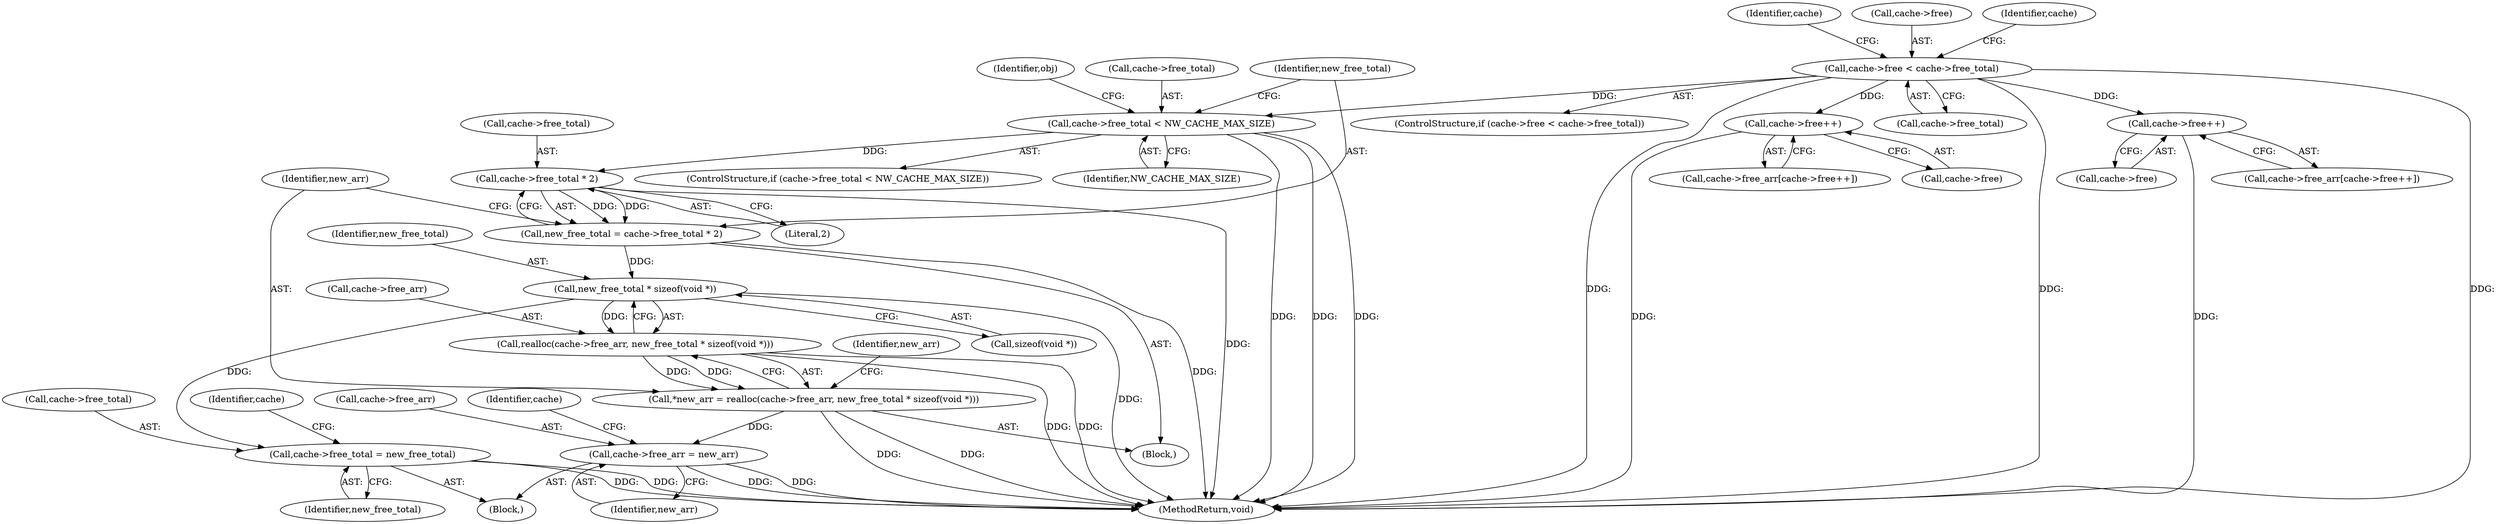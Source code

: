 digraph "0_viabtc_exchange_server_4a7c27bfe98f409623d4d857894d017ff0672cc9#diff-515c81af848352583bff286d6224875f_0@API" {
"1000105" [label="(Call,cache->free < cache->free_total)"];
"1000118" [label="(Call,cache->free++)"];
"1000125" [label="(Call,cache->free_total < NW_CACHE_MAX_SIZE)"];
"1000134" [label="(Call,cache->free_total * 2)"];
"1000132" [label="(Call,new_free_total = cache->free_total * 2)"];
"1000146" [label="(Call,new_free_total * sizeof(void *))"];
"1000142" [label="(Call,realloc(cache->free_arr, new_free_total * sizeof(void *)))"];
"1000140" [label="(Call,*new_arr = realloc(cache->free_arr, new_free_total * sizeof(void *)))"];
"1000158" [label="(Call,cache->free_arr = new_arr)"];
"1000153" [label="(Call,cache->free_total = new_free_total)"];
"1000168" [label="(Call,cache->free++)"];
"1000116" [label="(Identifier,cache)"];
"1000130" [label="(Block,)"];
"1000109" [label="(Call,cache->free_total)"];
"1000142" [label="(Call,realloc(cache->free_arr, new_free_total * sizeof(void *)))"];
"1000125" [label="(Call,cache->free_total < NW_CACHE_MAX_SIZE)"];
"1000138" [label="(Literal,2)"];
"1000106" [label="(Call,cache->free)"];
"1000151" [label="(Identifier,new_arr)"];
"1000114" [label="(Call,cache->free_arr[cache->free++])"];
"1000157" [label="(Identifier,new_free_total)"];
"1000180" [label="(Identifier,obj)"];
"1000166" [label="(Identifier,cache)"];
"1000127" [label="(Identifier,cache)"];
"1000119" [label="(Call,cache->free)"];
"1000124" [label="(ControlStructure,if (cache->free_total < NW_CACHE_MAX_SIZE))"];
"1000133" [label="(Identifier,new_free_total)"];
"1000118" [label="(Call,cache->free++)"];
"1000141" [label="(Identifier,new_arr)"];
"1000135" [label="(Call,cache->free_total)"];
"1000129" [label="(Identifier,NW_CACHE_MAX_SIZE)"];
"1000147" [label="(Identifier,new_free_total)"];
"1000168" [label="(Call,cache->free++)"];
"1000152" [label="(Block,)"];
"1000159" [label="(Call,cache->free_arr)"];
"1000158" [label="(Call,cache->free_arr = new_arr)"];
"1000181" [label="(MethodReturn,void)"];
"1000134" [label="(Call,cache->free_total * 2)"];
"1000148" [label="(Call,sizeof(void *))"];
"1000169" [label="(Call,cache->free)"];
"1000154" [label="(Call,cache->free_total)"];
"1000143" [label="(Call,cache->free_arr)"];
"1000162" [label="(Identifier,new_arr)"];
"1000160" [label="(Identifier,cache)"];
"1000164" [label="(Call,cache->free_arr[cache->free++])"];
"1000126" [label="(Call,cache->free_total)"];
"1000104" [label="(ControlStructure,if (cache->free < cache->free_total))"];
"1000132" [label="(Call,new_free_total = cache->free_total * 2)"];
"1000146" [label="(Call,new_free_total * sizeof(void *))"];
"1000153" [label="(Call,cache->free_total = new_free_total)"];
"1000105" [label="(Call,cache->free < cache->free_total)"];
"1000140" [label="(Call,*new_arr = realloc(cache->free_arr, new_free_total * sizeof(void *)))"];
"1000105" -> "1000104"  [label="AST: "];
"1000105" -> "1000109"  [label="CFG: "];
"1000106" -> "1000105"  [label="AST: "];
"1000109" -> "1000105"  [label="AST: "];
"1000116" -> "1000105"  [label="CFG: "];
"1000127" -> "1000105"  [label="CFG: "];
"1000105" -> "1000181"  [label="DDG: "];
"1000105" -> "1000181"  [label="DDG: "];
"1000105" -> "1000181"  [label="DDG: "];
"1000105" -> "1000118"  [label="DDG: "];
"1000105" -> "1000125"  [label="DDG: "];
"1000105" -> "1000168"  [label="DDG: "];
"1000118" -> "1000114"  [label="AST: "];
"1000118" -> "1000119"  [label="CFG: "];
"1000119" -> "1000118"  [label="AST: "];
"1000114" -> "1000118"  [label="CFG: "];
"1000118" -> "1000181"  [label="DDG: "];
"1000125" -> "1000124"  [label="AST: "];
"1000125" -> "1000129"  [label="CFG: "];
"1000126" -> "1000125"  [label="AST: "];
"1000129" -> "1000125"  [label="AST: "];
"1000133" -> "1000125"  [label="CFG: "];
"1000180" -> "1000125"  [label="CFG: "];
"1000125" -> "1000181"  [label="DDG: "];
"1000125" -> "1000181"  [label="DDG: "];
"1000125" -> "1000181"  [label="DDG: "];
"1000125" -> "1000134"  [label="DDG: "];
"1000134" -> "1000132"  [label="AST: "];
"1000134" -> "1000138"  [label="CFG: "];
"1000135" -> "1000134"  [label="AST: "];
"1000138" -> "1000134"  [label="AST: "];
"1000132" -> "1000134"  [label="CFG: "];
"1000134" -> "1000181"  [label="DDG: "];
"1000134" -> "1000132"  [label="DDG: "];
"1000134" -> "1000132"  [label="DDG: "];
"1000132" -> "1000130"  [label="AST: "];
"1000133" -> "1000132"  [label="AST: "];
"1000141" -> "1000132"  [label="CFG: "];
"1000132" -> "1000181"  [label="DDG: "];
"1000132" -> "1000146"  [label="DDG: "];
"1000146" -> "1000142"  [label="AST: "];
"1000146" -> "1000148"  [label="CFG: "];
"1000147" -> "1000146"  [label="AST: "];
"1000148" -> "1000146"  [label="AST: "];
"1000142" -> "1000146"  [label="CFG: "];
"1000146" -> "1000181"  [label="DDG: "];
"1000146" -> "1000142"  [label="DDG: "];
"1000146" -> "1000153"  [label="DDG: "];
"1000142" -> "1000140"  [label="AST: "];
"1000143" -> "1000142"  [label="AST: "];
"1000140" -> "1000142"  [label="CFG: "];
"1000142" -> "1000181"  [label="DDG: "];
"1000142" -> "1000181"  [label="DDG: "];
"1000142" -> "1000140"  [label="DDG: "];
"1000142" -> "1000140"  [label="DDG: "];
"1000140" -> "1000130"  [label="AST: "];
"1000141" -> "1000140"  [label="AST: "];
"1000151" -> "1000140"  [label="CFG: "];
"1000140" -> "1000181"  [label="DDG: "];
"1000140" -> "1000181"  [label="DDG: "];
"1000140" -> "1000158"  [label="DDG: "];
"1000158" -> "1000152"  [label="AST: "];
"1000158" -> "1000162"  [label="CFG: "];
"1000159" -> "1000158"  [label="AST: "];
"1000162" -> "1000158"  [label="AST: "];
"1000166" -> "1000158"  [label="CFG: "];
"1000158" -> "1000181"  [label="DDG: "];
"1000158" -> "1000181"  [label="DDG: "];
"1000153" -> "1000152"  [label="AST: "];
"1000153" -> "1000157"  [label="CFG: "];
"1000154" -> "1000153"  [label="AST: "];
"1000157" -> "1000153"  [label="AST: "];
"1000160" -> "1000153"  [label="CFG: "];
"1000153" -> "1000181"  [label="DDG: "];
"1000153" -> "1000181"  [label="DDG: "];
"1000168" -> "1000164"  [label="AST: "];
"1000168" -> "1000169"  [label="CFG: "];
"1000169" -> "1000168"  [label="AST: "];
"1000164" -> "1000168"  [label="CFG: "];
"1000168" -> "1000181"  [label="DDG: "];
}
